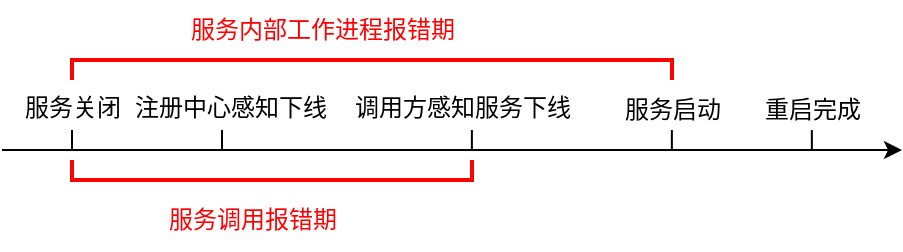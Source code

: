 <mxfile version="20.6.2" type="github">
  <diagram id="z-6PD6wtkomJiJ1vqi9_" name="第 1 页">
    <mxGraphModel dx="677" dy="355" grid="1" gridSize="10" guides="1" tooltips="1" connect="1" arrows="1" fold="1" page="1" pageScale="1" pageWidth="827" pageHeight="1169" math="0" shadow="0">
      <root>
        <mxCell id="0" />
        <mxCell id="1" parent="0" />
        <mxCell id="fGUVQIg6vaNM79vyq9g0-3" value="" style="endArrow=classic;html=1;curved=1;" edge="1" parent="1">
          <mxGeometry width="50" height="50" relative="1" as="geometry">
            <mxPoint x="240" y="290" as="sourcePoint" />
            <mxPoint x="690" y="290" as="targetPoint" />
          </mxGeometry>
        </mxCell>
        <mxCell id="fGUVQIg6vaNM79vyq9g0-9" value="" style="endArrow=none;html=1;curved=1;" edge="1" parent="1">
          <mxGeometry width="50" height="50" relative="1" as="geometry">
            <mxPoint x="275" y="290" as="sourcePoint" />
            <mxPoint x="275" y="280" as="targetPoint" />
          </mxGeometry>
        </mxCell>
        <mxCell id="fGUVQIg6vaNM79vyq9g0-10" value="服务关闭" style="text;html=1;align=center;verticalAlign=middle;resizable=0;points=[];autosize=1;strokeColor=none;fillColor=none;" vertex="1" parent="1">
          <mxGeometry x="240" y="254" width="70" height="30" as="geometry" />
        </mxCell>
        <mxCell id="fGUVQIg6vaNM79vyq9g0-12" value="服务启动" style="text;html=1;align=center;verticalAlign=middle;resizable=0;points=[];autosize=1;strokeColor=none;fillColor=none;" vertex="1" parent="1">
          <mxGeometry x="540" y="255" width="70" height="30" as="geometry" />
        </mxCell>
        <mxCell id="fGUVQIg6vaNM79vyq9g0-20" value="注册中心感知下线" style="text;html=1;align=center;verticalAlign=middle;resizable=0;points=[];autosize=1;strokeColor=none;fillColor=none;" vertex="1" parent="1">
          <mxGeometry x="294" y="254" width="120" height="30" as="geometry" />
        </mxCell>
        <mxCell id="fGUVQIg6vaNM79vyq9g0-22" value="调用方感知服务下线" style="text;html=1;align=center;verticalAlign=middle;resizable=0;points=[];autosize=1;strokeColor=none;fillColor=none;" vertex="1" parent="1">
          <mxGeometry x="405" y="254" width="130" height="30" as="geometry" />
        </mxCell>
        <mxCell id="fGUVQIg6vaNM79vyq9g0-24" value="" style="strokeWidth=2;html=1;shape=mxgraph.flowchart.annotation_1;align=left;pointerEvents=1;rotation=-90;strokeColor=#FF0000;" vertex="1" parent="1">
          <mxGeometry x="370" y="200" width="10" height="200" as="geometry" />
        </mxCell>
        <mxCell id="fGUVQIg6vaNM79vyq9g0-25" value="&lt;font color=&quot;#ff0000&quot;&gt;服务调用报错期&lt;/font&gt;" style="text;html=1;align=center;verticalAlign=middle;resizable=0;points=[];autosize=1;strokeColor=none;fillColor=none;" vertex="1" parent="1">
          <mxGeometry x="310" y="310" width="110" height="30" as="geometry" />
        </mxCell>
        <mxCell id="fGUVQIg6vaNM79vyq9g0-27" value="" style="endArrow=none;html=1;curved=1;" edge="1" parent="1">
          <mxGeometry width="50" height="50" relative="1" as="geometry">
            <mxPoint x="350" y="290" as="sourcePoint" />
            <mxPoint x="350" y="280" as="targetPoint" />
          </mxGeometry>
        </mxCell>
        <mxCell id="fGUVQIg6vaNM79vyq9g0-28" value="" style="endArrow=none;html=1;curved=1;" edge="1" parent="1">
          <mxGeometry width="50" height="50" relative="1" as="geometry">
            <mxPoint x="474.94" y="290" as="sourcePoint" />
            <mxPoint x="474.94" y="280" as="targetPoint" />
          </mxGeometry>
        </mxCell>
        <mxCell id="fGUVQIg6vaNM79vyq9g0-29" value="" style="endArrow=none;html=1;curved=1;" edge="1" parent="1">
          <mxGeometry width="50" height="50" relative="1" as="geometry">
            <mxPoint x="574.93" y="290" as="sourcePoint" />
            <mxPoint x="574.93" y="280" as="targetPoint" />
          </mxGeometry>
        </mxCell>
        <mxCell id="fGUVQIg6vaNM79vyq9g0-31" value="" style="strokeWidth=2;html=1;shape=mxgraph.flowchart.annotation_1;align=left;pointerEvents=1;rotation=90;strokeColor=#FF0000;" vertex="1" parent="1">
          <mxGeometry x="420" y="100" width="10" height="300" as="geometry" />
        </mxCell>
        <mxCell id="fGUVQIg6vaNM79vyq9g0-32" value="重启完成" style="text;html=1;align=center;verticalAlign=middle;resizable=0;points=[];autosize=1;strokeColor=none;fillColor=none;" vertex="1" parent="1">
          <mxGeometry x="610" y="255" width="70" height="30" as="geometry" />
        </mxCell>
        <mxCell id="fGUVQIg6vaNM79vyq9g0-33" value="" style="endArrow=none;html=1;curved=1;" edge="1" parent="1">
          <mxGeometry width="50" height="50" relative="1" as="geometry">
            <mxPoint x="644.93" y="290" as="sourcePoint" />
            <mxPoint x="644.93" y="280" as="targetPoint" />
          </mxGeometry>
        </mxCell>
        <mxCell id="fGUVQIg6vaNM79vyq9g0-34" value="服务内部工作进程报错期" style="text;html=1;align=center;verticalAlign=middle;resizable=0;points=[];autosize=1;strokeColor=none;fillColor=none;fontColor=#FF0000;" vertex="1" parent="1">
          <mxGeometry x="320" y="215" width="160" height="30" as="geometry" />
        </mxCell>
      </root>
    </mxGraphModel>
  </diagram>
</mxfile>
